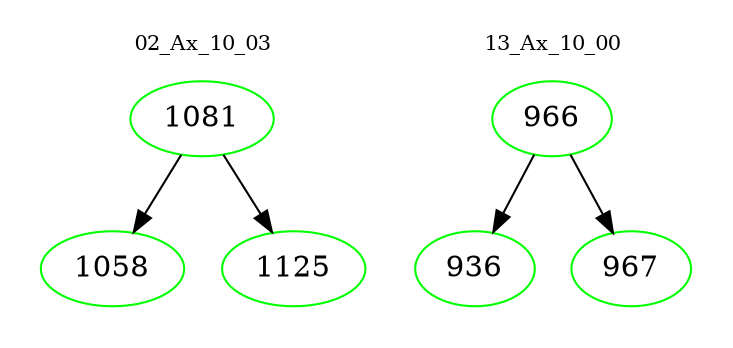 digraph{
subgraph cluster_0 {
color = white
label = "02_Ax_10_03";
fontsize=10;
T0_1081 [label="1081", color="green"]
T0_1081 -> T0_1058 [color="black"]
T0_1058 [label="1058", color="green"]
T0_1081 -> T0_1125 [color="black"]
T0_1125 [label="1125", color="green"]
}
subgraph cluster_1 {
color = white
label = "13_Ax_10_00";
fontsize=10;
T1_966 [label="966", color="green"]
T1_966 -> T1_936 [color="black"]
T1_936 [label="936", color="green"]
T1_966 -> T1_967 [color="black"]
T1_967 [label="967", color="green"]
}
}
